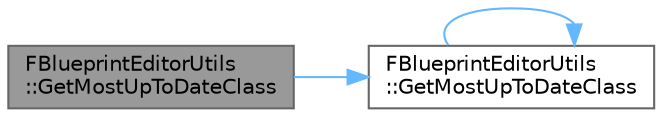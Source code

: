 digraph "FBlueprintEditorUtils::GetMostUpToDateClass"
{
 // INTERACTIVE_SVG=YES
 // LATEX_PDF_SIZE
  bgcolor="transparent";
  edge [fontname=Helvetica,fontsize=10,labelfontname=Helvetica,labelfontsize=10];
  node [fontname=Helvetica,fontsize=10,shape=box,height=0.2,width=0.4];
  rankdir="LR";
  Node1 [id="Node000001",label="FBlueprintEditorUtils\l::GetMostUpToDateClass",height=0.2,width=0.4,color="gray40", fillcolor="grey60", style="filled", fontcolor="black",tooltip=" "];
  Node1 -> Node2 [id="edge1_Node000001_Node000002",color="steelblue1",style="solid",tooltip=" "];
  Node2 [id="Node000002",label="FBlueprintEditorUtils\l::GetMostUpToDateClass",height=0.2,width=0.4,color="grey40", fillcolor="white", style="filled",URL="$d1/db4/classFBlueprintEditorUtils.html#a1b704cabd061e232a89c1819f05b2edf",tooltip="Helper function to get the most up to date class , returns FromClass for native types,..."];
  Node2 -> Node2 [id="edge2_Node000002_Node000002",color="steelblue1",style="solid",tooltip=" "];
}
